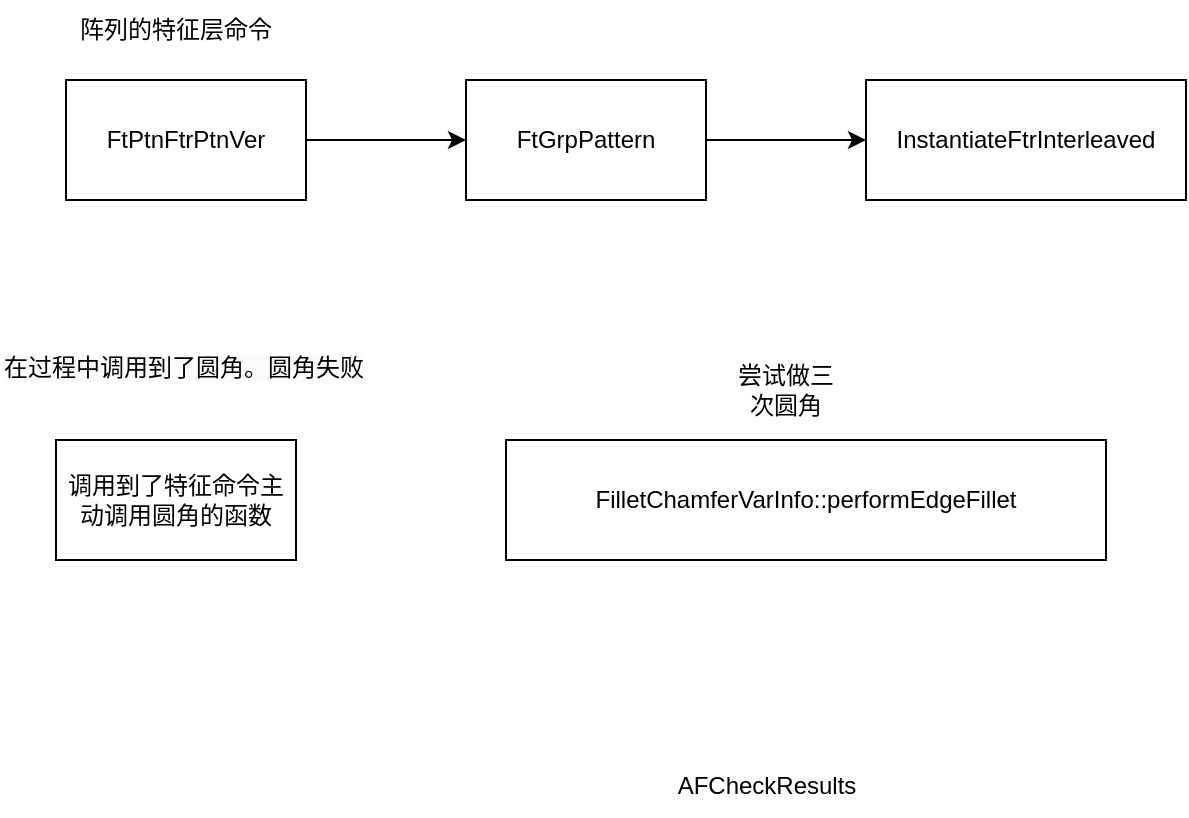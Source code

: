 <mxfile version="26.0.16">
  <diagram name="第 1 页" id="YE1NN4_8z4oJuWLOnsad">
    <mxGraphModel dx="1050" dy="618" grid="1" gridSize="10" guides="1" tooltips="1" connect="1" arrows="1" fold="1" page="1" pageScale="1" pageWidth="827" pageHeight="1169" math="0" shadow="0">
      <root>
        <mxCell id="0" />
        <mxCell id="1" parent="0" />
        <mxCell id="dhIxiub1bMwwNuxmZCeF-4" value="" style="edgeStyle=orthogonalEdgeStyle;rounded=0;orthogonalLoop=1;jettySize=auto;html=1;" edge="1" parent="1" source="dhIxiub1bMwwNuxmZCeF-1" target="dhIxiub1bMwwNuxmZCeF-3">
          <mxGeometry relative="1" as="geometry" />
        </mxCell>
        <mxCell id="dhIxiub1bMwwNuxmZCeF-1" value="FtPtnFtrPtnVer" style="rounded=0;whiteSpace=wrap;html=1;" vertex="1" parent="1">
          <mxGeometry x="650" y="550" width="120" height="60" as="geometry" />
        </mxCell>
        <mxCell id="dhIxiub1bMwwNuxmZCeF-2" value="阵列的特征层命令" style="text;html=1;align=center;verticalAlign=middle;whiteSpace=wrap;rounded=0;" vertex="1" parent="1">
          <mxGeometry x="640" y="510" width="130" height="30" as="geometry" />
        </mxCell>
        <mxCell id="dhIxiub1bMwwNuxmZCeF-7" value="" style="edgeStyle=orthogonalEdgeStyle;rounded=0;orthogonalLoop=1;jettySize=auto;html=1;" edge="1" parent="1" source="dhIxiub1bMwwNuxmZCeF-3" target="dhIxiub1bMwwNuxmZCeF-6">
          <mxGeometry relative="1" as="geometry" />
        </mxCell>
        <mxCell id="dhIxiub1bMwwNuxmZCeF-3" value="FtGrpPattern" style="whiteSpace=wrap;html=1;rounded=0;" vertex="1" parent="1">
          <mxGeometry x="850" y="550" width="120" height="60" as="geometry" />
        </mxCell>
        <mxCell id="dhIxiub1bMwwNuxmZCeF-6" value="InstantiateFtrInterleaved" style="whiteSpace=wrap;html=1;rounded=0;" vertex="1" parent="1">
          <mxGeometry x="1050" y="550" width="160" height="60" as="geometry" />
        </mxCell>
        <mxCell id="dhIxiub1bMwwNuxmZCeF-8" value="调用到了特征命令主动调用圆角的函数" style="rounded=0;whiteSpace=wrap;html=1;" vertex="1" parent="1">
          <mxGeometry x="645" y="730" width="120" height="60" as="geometry" />
        </mxCell>
        <mxCell id="dhIxiub1bMwwNuxmZCeF-9" value="&lt;span style=&quot;color: rgb(0, 0, 0); font-family: Helvetica; font-size: 12px; font-style: normal; font-variant-ligatures: normal; font-variant-caps: normal; font-weight: 400; letter-spacing: normal; orphans: 2; text-align: center; text-indent: 0px; text-transform: none; widows: 2; word-spacing: 0px; -webkit-text-stroke-width: 0px; white-space: normal; background-color: rgb(251, 251, 251); text-decoration-thickness: initial; text-decoration-style: initial; text-decoration-color: initial; display: inline !important; float: none;&quot;&gt;在过程中调用到了圆角。圆角失败&lt;/span&gt;" style="text;whiteSpace=wrap;html=1;" vertex="1" parent="1">
          <mxGeometry x="617" y="680" width="210" height="40" as="geometry" />
        </mxCell>
        <mxCell id="dhIxiub1bMwwNuxmZCeF-10" value="FilletChamferVarInfo::performEdgeFillet" style="whiteSpace=wrap;html=1;" vertex="1" parent="1">
          <mxGeometry x="870" y="730" width="300" height="60" as="geometry" />
        </mxCell>
        <mxCell id="dhIxiub1bMwwNuxmZCeF-11" value="AFCheckResults" style="text;html=1;align=center;verticalAlign=middle;resizable=0;points=[];autosize=1;strokeColor=none;fillColor=none;" vertex="1" parent="1">
          <mxGeometry x="945" y="888" width="110" height="30" as="geometry" />
        </mxCell>
        <mxCell id="dhIxiub1bMwwNuxmZCeF-12" value="尝试做三次圆角" style="text;html=1;align=center;verticalAlign=middle;whiteSpace=wrap;rounded=0;" vertex="1" parent="1">
          <mxGeometry x="980" y="690" width="60" height="30" as="geometry" />
        </mxCell>
      </root>
    </mxGraphModel>
  </diagram>
</mxfile>
